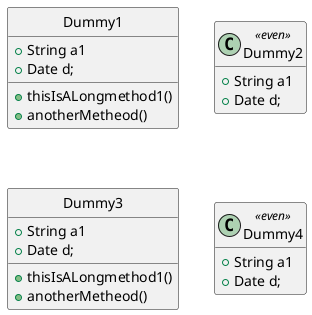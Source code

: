 {
  "sha1": "en6ua1jgrv1zjybp7xt2cynv02xytrq",
  "insertion": {
    "when": "2024-06-03T18:59:34.001Z",
    "user": "plantuml@gmail.com"
  }
}
@startuml
class Dummy1 {
  +thisIsALongmethod1()
  +anotherMetheod()
  
  +String a1
  +Date d;
}

class Dummy2 <<even>> {
  +thisIsALongmethod1()
  +anotherMetheod()
  
  +String a1
  +Date d;
}

class Dummy3 {
  +thisIsALongmethod1()
  +anotherMetheod()
  +String a1
  +Date d;
}

class Dummy4 <<even>> {
  +thisIsALongmethod1()
  +anotherMetheod()
  +String a1
  +Date d;
}

hide class circled
show <<even>> circled
hide <<even>> methods
hide Dummy2 stereotype


@enduml

